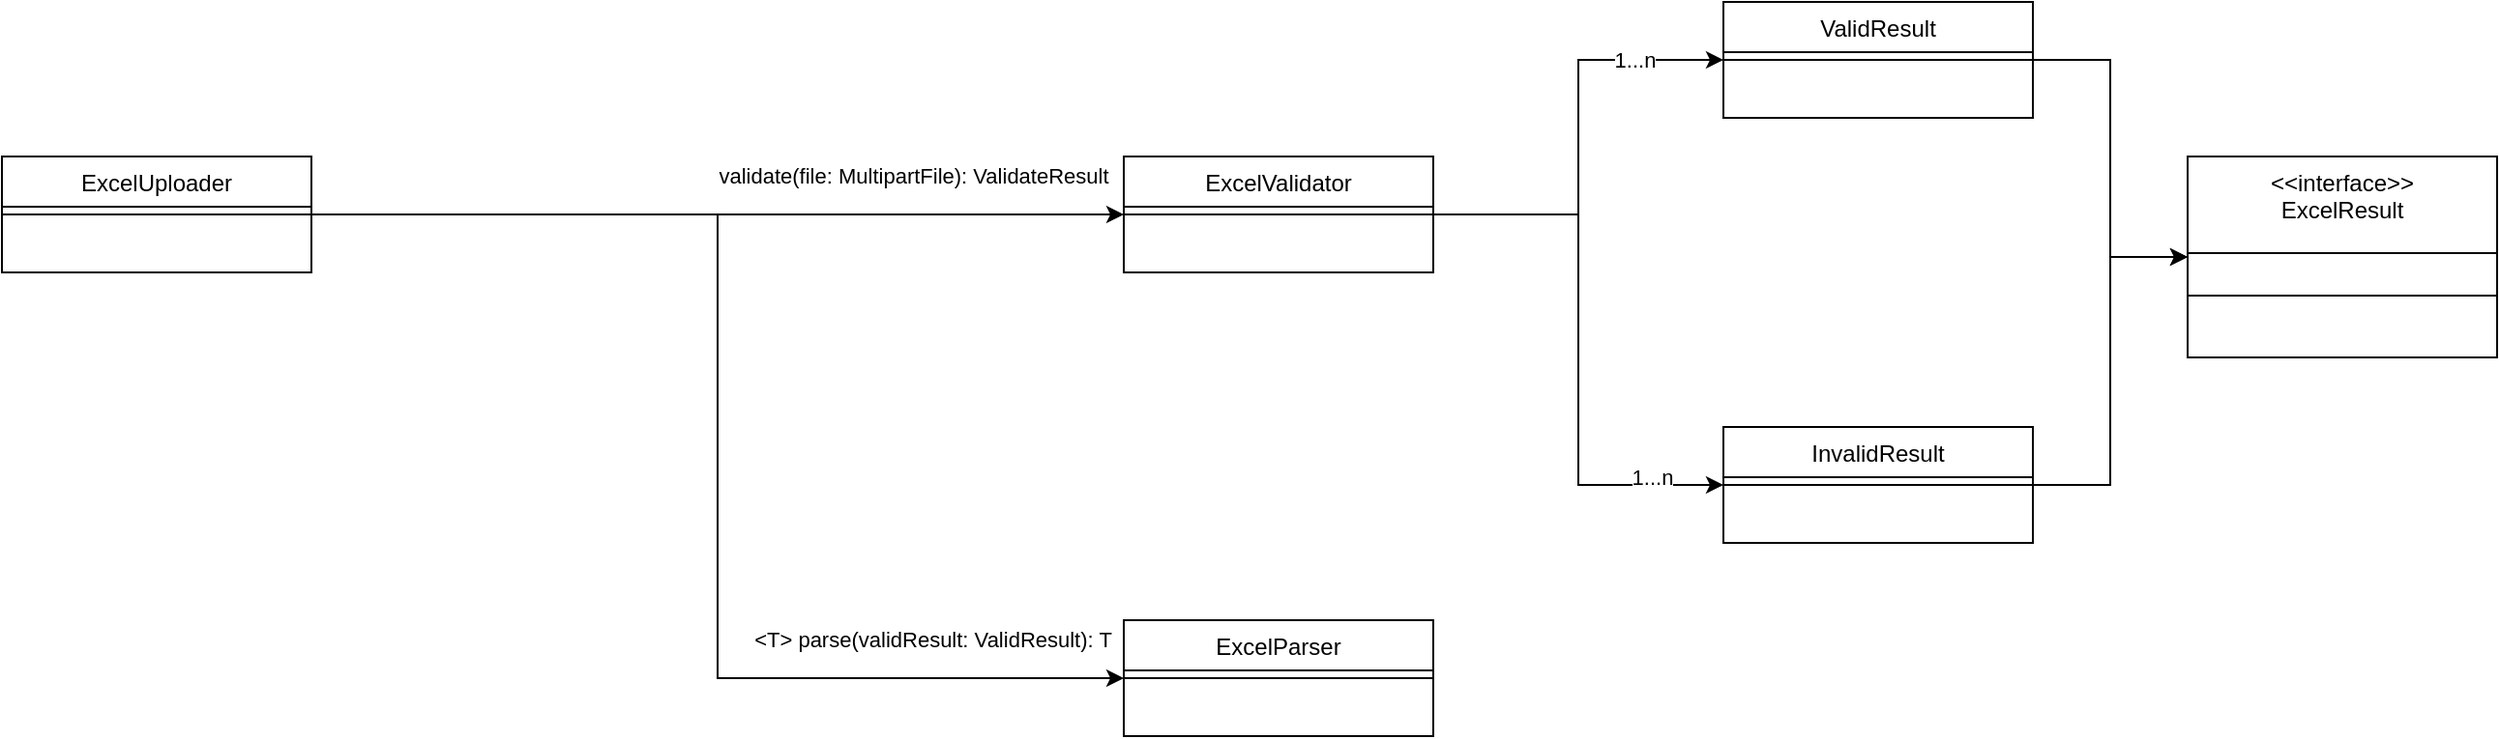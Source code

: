 <mxfile version="24.8.6">
  <diagram id="C5RBs43oDa-KdzZeNtuy" name="Page-1">
    <mxGraphModel dx="1266" dy="650" grid="1" gridSize="10" guides="1" tooltips="1" connect="1" arrows="1" fold="1" page="1" pageScale="1" pageWidth="827" pageHeight="1169" math="0" shadow="0">
      <root>
        <mxCell id="WIyWlLk6GJQsqaUBKTNV-0" />
        <mxCell id="WIyWlLk6GJQsqaUBKTNV-1" parent="WIyWlLk6GJQsqaUBKTNV-0" />
        <mxCell id="Hc8vjFMk4_dKpQ89hqnR-5" style="edgeStyle=orthogonalEdgeStyle;rounded=0;orthogonalLoop=1;jettySize=auto;html=1;entryX=0;entryY=0.5;entryDx=0;entryDy=0;" edge="1" parent="WIyWlLk6GJQsqaUBKTNV-1" source="zkfFHV4jXpPFQw0GAbJ--17" target="Hc8vjFMk4_dKpQ89hqnR-0">
          <mxGeometry relative="1" as="geometry" />
        </mxCell>
        <mxCell id="Hc8vjFMk4_dKpQ89hqnR-6" value="&amp;lt;T&amp;gt; parse(validResult: ValidResult): T" style="edgeLabel;html=1;align=center;verticalAlign=middle;resizable=0;points=[];" vertex="1" connectable="0" parent="Hc8vjFMk4_dKpQ89hqnR-5">
          <mxGeometry x="0.604" y="-1" relative="1" as="geometry">
            <mxPoint x="31" y="-21" as="offset" />
          </mxGeometry>
        </mxCell>
        <mxCell id="zkfFHV4jXpPFQw0GAbJ--17" value="ExcelUploader" style="swimlane;fontStyle=0;align=center;verticalAlign=top;childLayout=stackLayout;horizontal=1;startSize=26;horizontalStack=0;resizeParent=1;resizeLast=0;collapsible=1;marginBottom=0;rounded=0;shadow=0;strokeWidth=1;" parent="WIyWlLk6GJQsqaUBKTNV-1" vertex="1">
          <mxGeometry x="50" y="200" width="160" height="60" as="geometry">
            <mxRectangle x="550" y="140" width="160" height="26" as="alternateBounds" />
          </mxGeometry>
        </mxCell>
        <mxCell id="zkfFHV4jXpPFQw0GAbJ--23" value="" style="line;html=1;strokeWidth=1;align=left;verticalAlign=middle;spacingTop=-1;spacingLeft=3;spacingRight=3;rotatable=0;labelPosition=right;points=[];portConstraint=eastwest;" parent="zkfFHV4jXpPFQw0GAbJ--17" vertex="1">
          <mxGeometry y="26" width="160" height="8" as="geometry" />
        </mxCell>
        <mxCell id="Hc8vjFMk4_dKpQ89hqnR-0" value="ExcelParser" style="swimlane;fontStyle=0;align=center;verticalAlign=top;childLayout=stackLayout;horizontal=1;startSize=26;horizontalStack=0;resizeParent=1;resizeLast=0;collapsible=1;marginBottom=0;rounded=0;shadow=0;strokeWidth=1;" vertex="1" parent="WIyWlLk6GJQsqaUBKTNV-1">
          <mxGeometry x="630" y="440" width="160" height="60" as="geometry">
            <mxRectangle x="550" y="140" width="160" height="26" as="alternateBounds" />
          </mxGeometry>
        </mxCell>
        <mxCell id="Hc8vjFMk4_dKpQ89hqnR-1" value="" style="line;html=1;strokeWidth=1;align=left;verticalAlign=middle;spacingTop=-1;spacingLeft=3;spacingRight=3;rotatable=0;labelPosition=right;points=[];portConstraint=eastwest;" vertex="1" parent="Hc8vjFMk4_dKpQ89hqnR-0">
          <mxGeometry y="26" width="160" height="8" as="geometry" />
        </mxCell>
        <mxCell id="Hc8vjFMk4_dKpQ89hqnR-2" value="ExcelValidator" style="swimlane;fontStyle=0;align=center;verticalAlign=top;childLayout=stackLayout;horizontal=1;startSize=26;horizontalStack=0;resizeParent=1;resizeLast=0;collapsible=1;marginBottom=0;rounded=0;shadow=0;strokeWidth=1;" vertex="1" parent="WIyWlLk6GJQsqaUBKTNV-1">
          <mxGeometry x="630" y="200" width="160" height="60" as="geometry">
            <mxRectangle x="550" y="140" width="160" height="26" as="alternateBounds" />
          </mxGeometry>
        </mxCell>
        <mxCell id="Hc8vjFMk4_dKpQ89hqnR-3" value="" style="line;html=1;strokeWidth=1;align=left;verticalAlign=middle;spacingTop=-1;spacingLeft=3;spacingRight=3;rotatable=0;labelPosition=right;points=[];portConstraint=eastwest;" vertex="1" parent="Hc8vjFMk4_dKpQ89hqnR-2">
          <mxGeometry y="26" width="160" height="8" as="geometry" />
        </mxCell>
        <mxCell id="Hc8vjFMk4_dKpQ89hqnR-4" style="edgeStyle=orthogonalEdgeStyle;rounded=0;orthogonalLoop=1;jettySize=auto;html=1;entryX=0;entryY=0.5;entryDx=0;entryDy=0;" edge="1" parent="WIyWlLk6GJQsqaUBKTNV-1" source="zkfFHV4jXpPFQw0GAbJ--23" target="Hc8vjFMk4_dKpQ89hqnR-2">
          <mxGeometry relative="1" as="geometry" />
        </mxCell>
        <mxCell id="Hc8vjFMk4_dKpQ89hqnR-7" value="validate(file: MultipartFile): ValidateResult" style="edgeLabel;html=1;align=center;verticalAlign=middle;resizable=0;points=[];" vertex="1" connectable="0" parent="Hc8vjFMk4_dKpQ89hqnR-4">
          <mxGeometry x="0.235" relative="1" as="geometry">
            <mxPoint x="51" y="-20" as="offset" />
          </mxGeometry>
        </mxCell>
        <mxCell id="Hc8vjFMk4_dKpQ89hqnR-14" style="edgeStyle=orthogonalEdgeStyle;rounded=0;orthogonalLoop=1;jettySize=auto;html=1;entryX=0;entryY=0.5;entryDx=0;entryDy=0;" edge="1" parent="WIyWlLk6GJQsqaUBKTNV-1" source="Hc8vjFMk4_dKpQ89hqnR-8" target="Hc8vjFMk4_dKpQ89hqnR-12">
          <mxGeometry relative="1" as="geometry" />
        </mxCell>
        <mxCell id="Hc8vjFMk4_dKpQ89hqnR-8" value="ValidResult" style="swimlane;fontStyle=0;align=center;verticalAlign=top;childLayout=stackLayout;horizontal=1;startSize=26;horizontalStack=0;resizeParent=1;resizeLast=0;collapsible=1;marginBottom=0;rounded=0;shadow=0;strokeWidth=1;" vertex="1" parent="WIyWlLk6GJQsqaUBKTNV-1">
          <mxGeometry x="940" y="120" width="160" height="60" as="geometry">
            <mxRectangle x="550" y="140" width="160" height="26" as="alternateBounds" />
          </mxGeometry>
        </mxCell>
        <mxCell id="Hc8vjFMk4_dKpQ89hqnR-9" value="" style="line;html=1;strokeWidth=1;align=left;verticalAlign=middle;spacingTop=-1;spacingLeft=3;spacingRight=3;rotatable=0;labelPosition=right;points=[];portConstraint=eastwest;" vertex="1" parent="Hc8vjFMk4_dKpQ89hqnR-8">
          <mxGeometry y="26" width="160" height="8" as="geometry" />
        </mxCell>
        <mxCell id="Hc8vjFMk4_dKpQ89hqnR-10" value="InvalidResult" style="swimlane;fontStyle=0;align=center;verticalAlign=top;childLayout=stackLayout;horizontal=1;startSize=26;horizontalStack=0;resizeParent=1;resizeLast=0;collapsible=1;marginBottom=0;rounded=0;shadow=0;strokeWidth=1;" vertex="1" parent="WIyWlLk6GJQsqaUBKTNV-1">
          <mxGeometry x="940" y="340" width="160" height="60" as="geometry">
            <mxRectangle x="550" y="140" width="160" height="26" as="alternateBounds" />
          </mxGeometry>
        </mxCell>
        <mxCell id="Hc8vjFMk4_dKpQ89hqnR-11" value="" style="line;html=1;strokeWidth=1;align=left;verticalAlign=middle;spacingTop=-1;spacingLeft=3;spacingRight=3;rotatable=0;labelPosition=right;points=[];portConstraint=eastwest;" vertex="1" parent="Hc8vjFMk4_dKpQ89hqnR-10">
          <mxGeometry y="26" width="160" height="8" as="geometry" />
        </mxCell>
        <mxCell id="Hc8vjFMk4_dKpQ89hqnR-12" value="&lt;&lt;interface&gt;&gt;&#xa;ExcelResult" style="swimlane;fontStyle=0;align=center;verticalAlign=top;childLayout=stackLayout;horizontal=1;startSize=50;horizontalStack=0;resizeParent=1;resizeLast=0;collapsible=1;marginBottom=0;rounded=0;shadow=0;strokeWidth=1;" vertex="1" parent="WIyWlLk6GJQsqaUBKTNV-1">
          <mxGeometry x="1180" y="200" width="160" height="104" as="geometry">
            <mxRectangle x="550" y="140" width="160" height="26" as="alternateBounds" />
          </mxGeometry>
        </mxCell>
        <mxCell id="Hc8vjFMk4_dKpQ89hqnR-13" value="" style="line;html=1;strokeWidth=1;align=left;verticalAlign=middle;spacingTop=-1;spacingLeft=3;spacingRight=3;rotatable=0;labelPosition=right;points=[];portConstraint=eastwest;" vertex="1" parent="Hc8vjFMk4_dKpQ89hqnR-12">
          <mxGeometry y="50" width="160" height="44" as="geometry" />
        </mxCell>
        <mxCell id="Hc8vjFMk4_dKpQ89hqnR-15" style="edgeStyle=orthogonalEdgeStyle;rounded=0;orthogonalLoop=1;jettySize=auto;html=1;entryX=0;entryY=0.5;entryDx=0;entryDy=0;" edge="1" parent="WIyWlLk6GJQsqaUBKTNV-1" source="Hc8vjFMk4_dKpQ89hqnR-11" target="Hc8vjFMk4_dKpQ89hqnR-12">
          <mxGeometry relative="1" as="geometry" />
        </mxCell>
        <mxCell id="Hc8vjFMk4_dKpQ89hqnR-16" style="edgeStyle=orthogonalEdgeStyle;rounded=0;orthogonalLoop=1;jettySize=auto;html=1;entryX=0;entryY=0.5;entryDx=0;entryDy=0;" edge="1" parent="WIyWlLk6GJQsqaUBKTNV-1" source="Hc8vjFMk4_dKpQ89hqnR-3" target="Hc8vjFMk4_dKpQ89hqnR-8">
          <mxGeometry relative="1" as="geometry" />
        </mxCell>
        <mxCell id="Hc8vjFMk4_dKpQ89hqnR-22" value="1...n" style="edgeLabel;html=1;align=center;verticalAlign=middle;resizable=0;points=[];" vertex="1" connectable="0" parent="Hc8vjFMk4_dKpQ89hqnR-16">
          <mxGeometry x="0.6" y="-2" relative="1" as="geometry">
            <mxPoint y="-2" as="offset" />
          </mxGeometry>
        </mxCell>
        <mxCell id="Hc8vjFMk4_dKpQ89hqnR-17" style="edgeStyle=orthogonalEdgeStyle;rounded=0;orthogonalLoop=1;jettySize=auto;html=1;entryX=0;entryY=0.5;entryDx=0;entryDy=0;" edge="1" parent="WIyWlLk6GJQsqaUBKTNV-1" source="Hc8vjFMk4_dKpQ89hqnR-3" target="Hc8vjFMk4_dKpQ89hqnR-10">
          <mxGeometry relative="1" as="geometry" />
        </mxCell>
        <mxCell id="Hc8vjFMk4_dKpQ89hqnR-23" value="1...n" style="edgeLabel;html=1;align=center;verticalAlign=middle;resizable=0;points=[];" vertex="1" connectable="0" parent="Hc8vjFMk4_dKpQ89hqnR-17">
          <mxGeometry x="0.717" y="4" relative="1" as="geometry">
            <mxPoint x="4" as="offset" />
          </mxGeometry>
        </mxCell>
      </root>
    </mxGraphModel>
  </diagram>
</mxfile>
